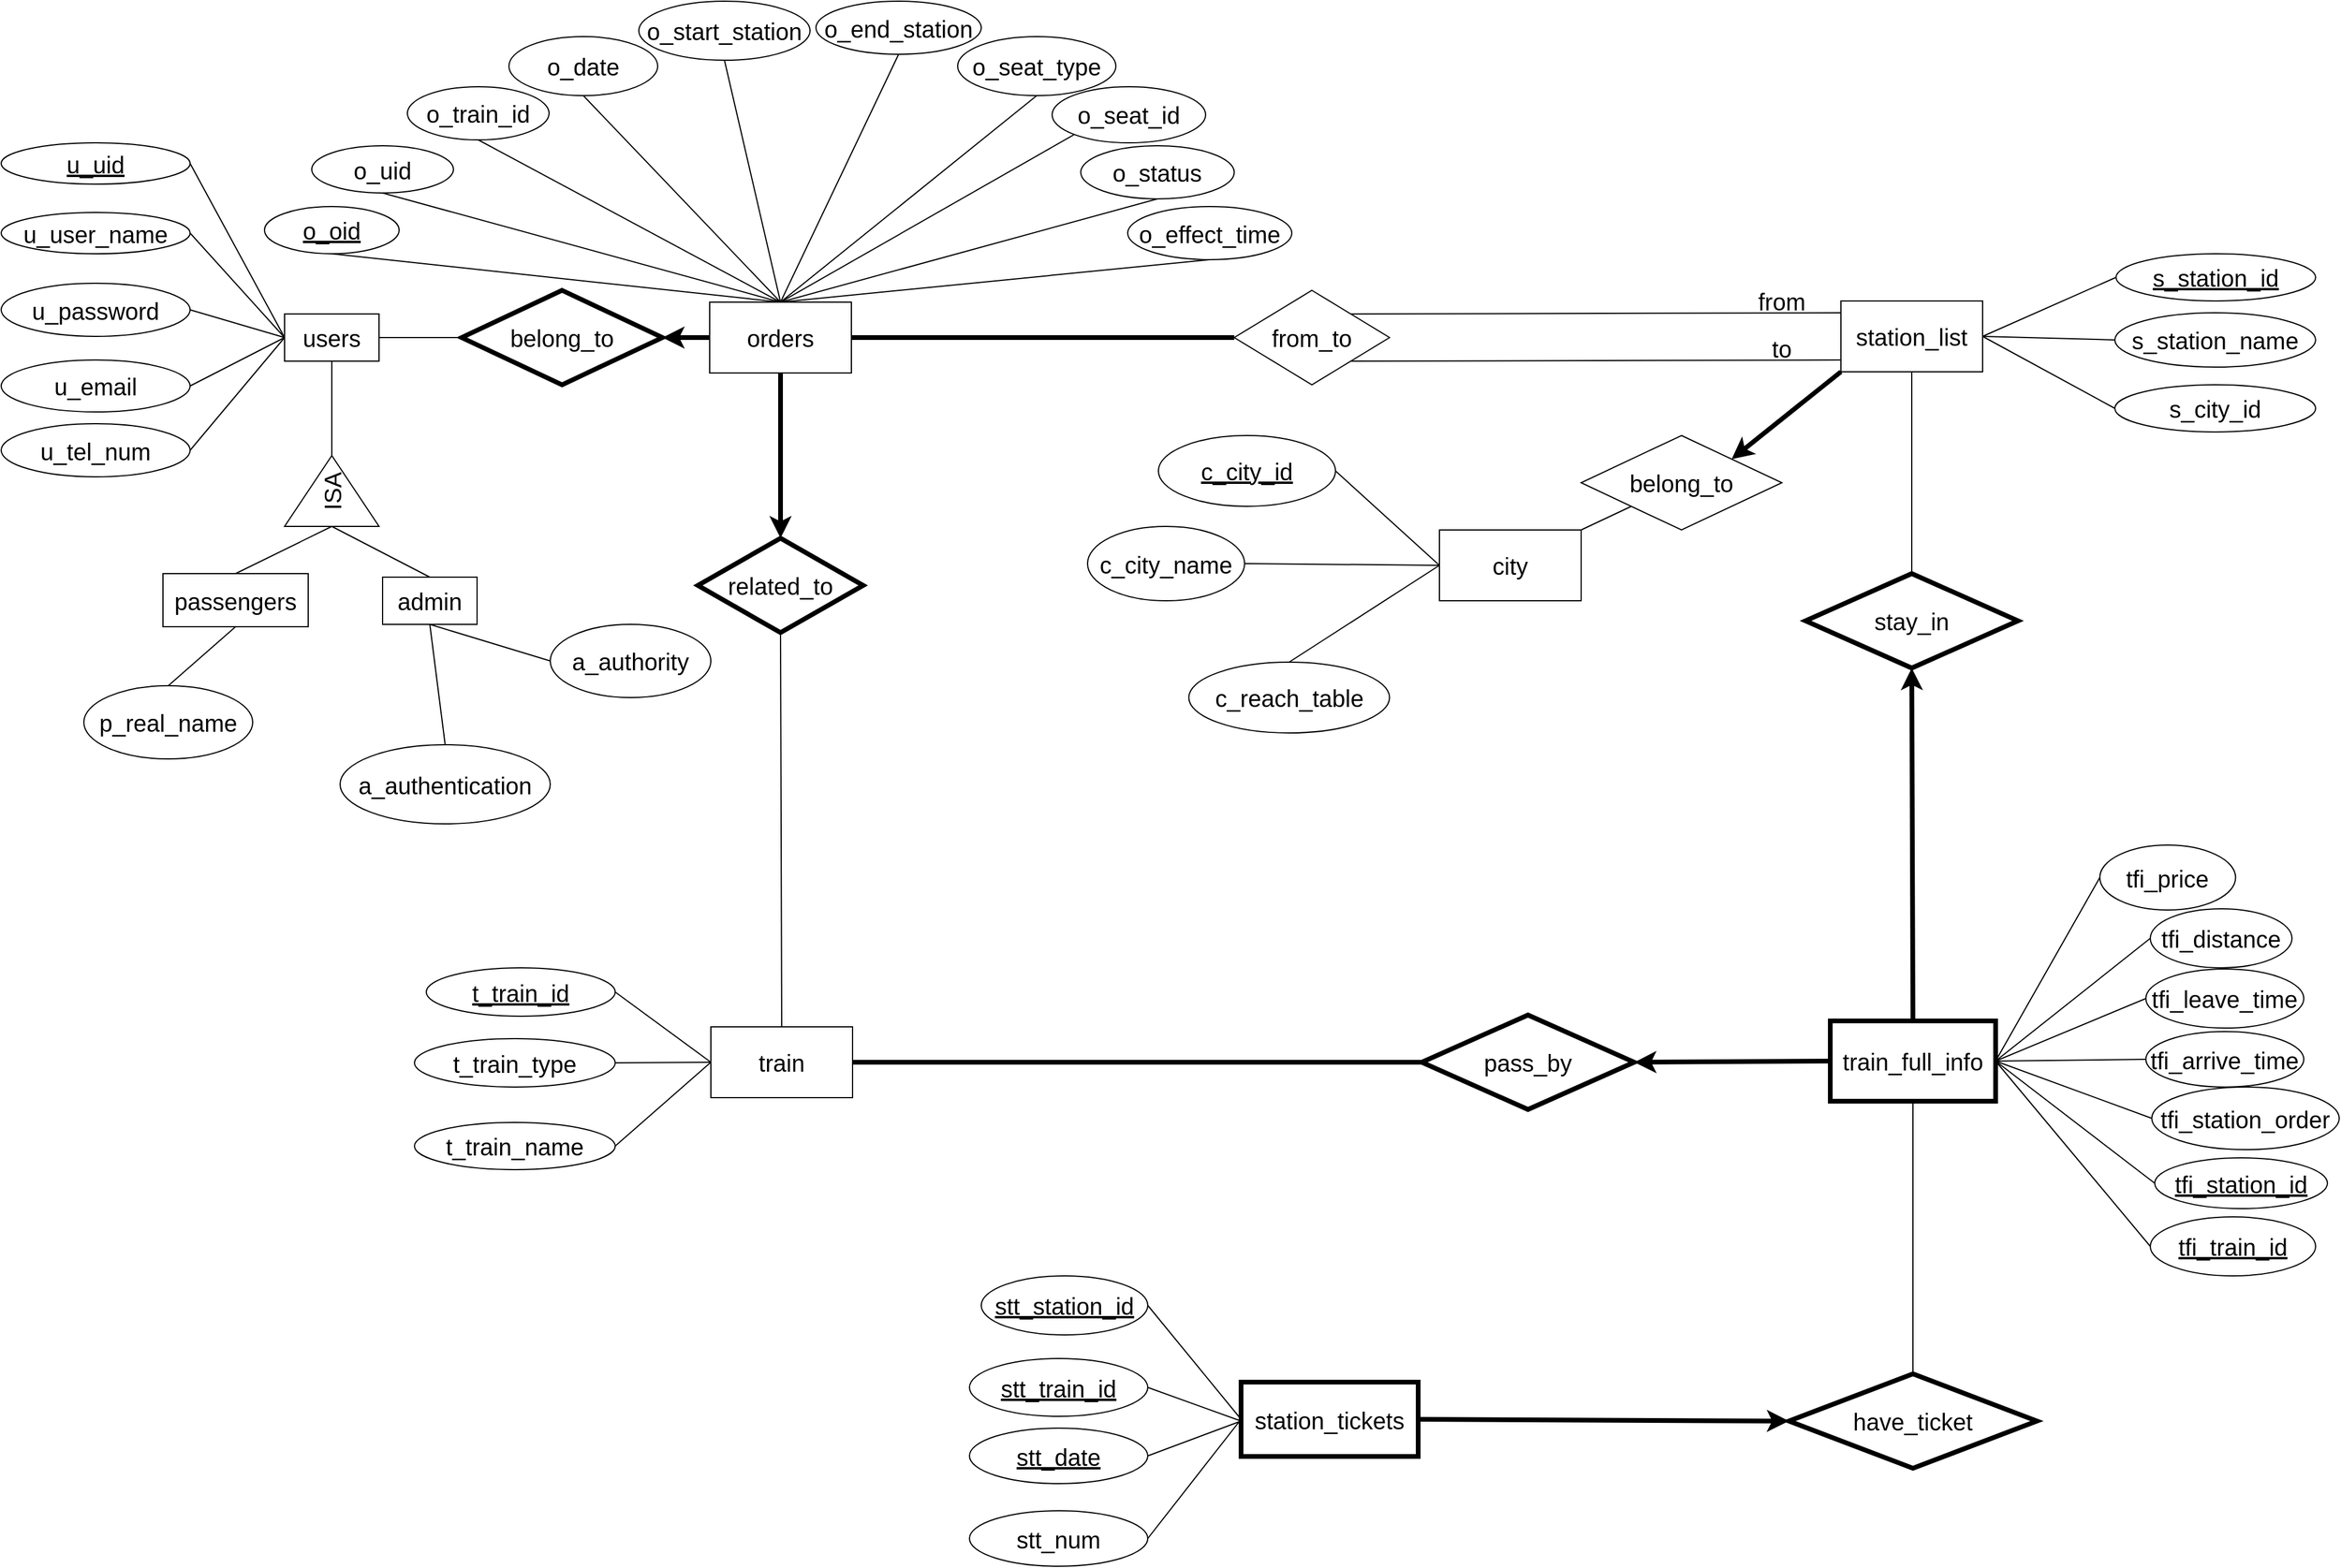 <mxfile version="17.4.6" type="device"><diagram id="3WP9Cz6y5R1xA3ttCT01" name="Page-1"><mxGraphModel dx="2234" dy="2506" grid="1" gridSize="10" guides="1" tooltips="1" connect="1" arrows="1" fold="1" page="1" pageScale="1" pageWidth="827" pageHeight="1169" math="0" shadow="0"><root><mxCell id="0"/><mxCell id="1" parent="0"/><mxCell id="SKUcBl35eQiGUGFRGZjN-1" value="&lt;font style=&quot;font-size: 20px&quot;&gt;users&lt;/font&gt;" style="rounded=0;whiteSpace=wrap;html=1;" parent="1" vertex="1"><mxGeometry x="270" y="-385" width="80" height="40" as="geometry"/></mxCell><mxCell id="SKUcBl35eQiGUGFRGZjN-2" value="&lt;font style=&quot;font-size: 20px&quot;&gt;&lt;u&gt;u_uid&lt;/u&gt;&lt;/font&gt;" style="ellipse;whiteSpace=wrap;html=1;" parent="1" vertex="1"><mxGeometry x="30" y="-530" width="160" height="35" as="geometry"/></mxCell><mxCell id="SKUcBl35eQiGUGFRGZjN-3" value="&lt;font style=&quot;font-size: 20px&quot;&gt;u_user_name&lt;/font&gt;" style="ellipse;whiteSpace=wrap;html=1;" parent="1" vertex="1"><mxGeometry x="30" y="-471" width="160" height="35" as="geometry"/></mxCell><mxCell id="SKUcBl35eQiGUGFRGZjN-4" value="&lt;font style=&quot;font-size: 20px&quot;&gt;u_password&lt;/font&gt;" style="ellipse;whiteSpace=wrap;html=1;" parent="1" vertex="1"><mxGeometry x="30" y="-411" width="160" height="45" as="geometry"/></mxCell><mxCell id="SKUcBl35eQiGUGFRGZjN-6" value="&lt;font style=&quot;font-size: 20px&quot;&gt;u_tel_num&lt;/font&gt;" style="ellipse;whiteSpace=wrap;html=1;" parent="1" vertex="1"><mxGeometry x="30" y="-292" width="160" height="45" as="geometry"/></mxCell><mxCell id="SKUcBl35eQiGUGFRGZjN-8" value="&lt;font style=&quot;font-size: 20px&quot;&gt;u_email&lt;/font&gt;" style="ellipse;whiteSpace=wrap;html=1;" parent="1" vertex="1"><mxGeometry x="30" y="-346" width="160" height="44" as="geometry"/></mxCell><mxCell id="SKUcBl35eQiGUGFRGZjN-10" value="" style="endArrow=none;html=1;rounded=0;entryX=1;entryY=0.5;entryDx=0;entryDy=0;exitX=0;exitY=0.5;exitDx=0;exitDy=0;" parent="1" source="SKUcBl35eQiGUGFRGZjN-1" target="SKUcBl35eQiGUGFRGZjN-8" edge="1"><mxGeometry width="50" height="50" relative="1" as="geometry"><mxPoint x="250" y="-415" as="sourcePoint"/><mxPoint x="300" y="-465" as="targetPoint"/></mxGeometry></mxCell><mxCell id="SKUcBl35eQiGUGFRGZjN-11" value="" style="endArrow=none;html=1;rounded=0;entryX=1;entryY=0.5;entryDx=0;entryDy=0;" parent="1" target="SKUcBl35eQiGUGFRGZjN-2" edge="1"><mxGeometry width="50" height="50" relative="1" as="geometry"><mxPoint x="270" y="-365" as="sourcePoint"/><mxPoint x="460" y="-465" as="targetPoint"/></mxGeometry></mxCell><mxCell id="SKUcBl35eQiGUGFRGZjN-12" value="" style="endArrow=none;html=1;rounded=0;entryX=1;entryY=0.5;entryDx=0;entryDy=0;exitX=0;exitY=0.5;exitDx=0;exitDy=0;" parent="1" source="SKUcBl35eQiGUGFRGZjN-1" target="SKUcBl35eQiGUGFRGZjN-3" edge="1"><mxGeometry width="50" height="50" relative="1" as="geometry"><mxPoint x="410" y="-415" as="sourcePoint"/><mxPoint x="460" y="-465" as="targetPoint"/></mxGeometry></mxCell><mxCell id="SKUcBl35eQiGUGFRGZjN-13" value="" style="endArrow=none;html=1;rounded=0;entryX=1;entryY=0.5;entryDx=0;entryDy=0;exitX=0;exitY=0.5;exitDx=0;exitDy=0;" parent="1" source="SKUcBl35eQiGUGFRGZjN-1" target="SKUcBl35eQiGUGFRGZjN-4" edge="1"><mxGeometry width="50" height="50" relative="1" as="geometry"><mxPoint x="410" y="-415" as="sourcePoint"/><mxPoint x="460" y="-465" as="targetPoint"/></mxGeometry></mxCell><mxCell id="SKUcBl35eQiGUGFRGZjN-15" value="" style="endArrow=none;html=1;rounded=0;entryX=0;entryY=0.5;entryDx=0;entryDy=0;exitX=1;exitY=0.5;exitDx=0;exitDy=0;" parent="1" source="SKUcBl35eQiGUGFRGZjN-6" target="SKUcBl35eQiGUGFRGZjN-1" edge="1"><mxGeometry width="50" height="50" relative="1" as="geometry"><mxPoint x="410" y="-415" as="sourcePoint"/><mxPoint x="460" y="-465" as="targetPoint"/></mxGeometry></mxCell><mxCell id="SKUcBl35eQiGUGFRGZjN-17" value="&lt;font style=&quot;font-size: 20px&quot;&gt;belong_to&lt;/font&gt;" style="rhombus;whiteSpace=wrap;html=1;strokeWidth=4;" parent="1" vertex="1"><mxGeometry x="420" y="-405" width="170" height="80" as="geometry"/></mxCell><mxCell id="SKUcBl35eQiGUGFRGZjN-18" value="" style="endArrow=none;html=1;rounded=0;entryX=0;entryY=0.5;entryDx=0;entryDy=0;exitX=1;exitY=0.5;exitDx=0;exitDy=0;" parent="1" source="SKUcBl35eQiGUGFRGZjN-1" target="SKUcBl35eQiGUGFRGZjN-17" edge="1"><mxGeometry width="50" height="50" relative="1" as="geometry"><mxPoint x="410" y="-285" as="sourcePoint"/><mxPoint x="460" y="-335" as="targetPoint"/></mxGeometry></mxCell><mxCell id="SKUcBl35eQiGUGFRGZjN-19" value="&lt;font style=&quot;font-size: 20px&quot;&gt;orders&lt;/font&gt;" style="rounded=0;whiteSpace=wrap;html=1;" parent="1" vertex="1"><mxGeometry x="630" y="-395" width="120" height="60" as="geometry"/></mxCell><mxCell id="SKUcBl35eQiGUGFRGZjN-21" value="&lt;font style=&quot;font-size: 20px&quot;&gt;&lt;u&gt;o_oid&lt;/u&gt;&lt;/font&gt;" style="ellipse;whiteSpace=wrap;html=1;" parent="1" vertex="1"><mxGeometry x="253" y="-476" width="114" height="40" as="geometry"/></mxCell><mxCell id="SKUcBl35eQiGUGFRGZjN-22" value="&lt;font style=&quot;font-size: 20px&quot;&gt;o_uid&lt;/font&gt;" style="ellipse;whiteSpace=wrap;html=1;" parent="1" vertex="1"><mxGeometry x="293" y="-527.5" width="120" height="40" as="geometry"/></mxCell><mxCell id="SKUcBl35eQiGUGFRGZjN-23" value="&lt;font style=&quot;font-size: 20px&quot;&gt;o_train_id&lt;/font&gt;" style="ellipse;whiteSpace=wrap;html=1;" parent="1" vertex="1"><mxGeometry x="374" y="-577.5" width="120" height="45" as="geometry"/></mxCell><mxCell id="SKUcBl35eQiGUGFRGZjN-24" value="&lt;font style=&quot;font-size: 20px&quot;&gt;o_date&lt;/font&gt;" style="ellipse;whiteSpace=wrap;html=1;" parent="1" vertex="1"><mxGeometry x="460" y="-620" width="126" height="50" as="geometry"/></mxCell><mxCell id="SKUcBl35eQiGUGFRGZjN-25" value="&lt;font style=&quot;font-size: 20px&quot;&gt;o_start_station&lt;/font&gt;" style="ellipse;whiteSpace=wrap;html=1;" parent="1" vertex="1"><mxGeometry x="570" y="-650" width="145" height="50" as="geometry"/></mxCell><mxCell id="SKUcBl35eQiGUGFRGZjN-26" value="&lt;font style=&quot;font-size: 20px&quot;&gt;o_end_station&lt;/font&gt;" style="ellipse;whiteSpace=wrap;html=1;" parent="1" vertex="1"><mxGeometry x="720" y="-650" width="140" height="45" as="geometry"/></mxCell><mxCell id="SKUcBl35eQiGUGFRGZjN-28" value="&lt;font style=&quot;font-size: 20px&quot;&gt;o_status&lt;/font&gt;" style="ellipse;whiteSpace=wrap;html=1;" parent="1" vertex="1"><mxGeometry x="944.25" y="-527.5" width="130" height="45" as="geometry"/></mxCell><mxCell id="SKUcBl35eQiGUGFRGZjN-29" value="&lt;font style=&quot;font-size: 20px&quot;&gt;o_effect_time&lt;/font&gt;" style="ellipse;whiteSpace=wrap;html=1;" parent="1" vertex="1"><mxGeometry x="984" y="-476" width="139" height="45" as="geometry"/></mxCell><mxCell id="SKUcBl35eQiGUGFRGZjN-30" value="" style="endArrow=none;html=1;rounded=0;entryX=0.5;entryY=1;entryDx=0;entryDy=0;exitX=0.5;exitY=0;exitDx=0;exitDy=0;" parent="1" source="SKUcBl35eQiGUGFRGZjN-19" target="SKUcBl35eQiGUGFRGZjN-21" edge="1"><mxGeometry width="50" height="50" relative="1" as="geometry"><mxPoint x="740" y="-455" as="sourcePoint"/><mxPoint x="790" y="-505" as="targetPoint"/></mxGeometry></mxCell><mxCell id="SKUcBl35eQiGUGFRGZjN-31" value="" style="endArrow=none;html=1;rounded=0;entryX=0.5;entryY=1;entryDx=0;entryDy=0;exitX=0.5;exitY=0;exitDx=0;exitDy=0;" parent="1" source="SKUcBl35eQiGUGFRGZjN-19" target="SKUcBl35eQiGUGFRGZjN-22" edge="1"><mxGeometry width="50" height="50" relative="1" as="geometry"><mxPoint x="740" y="-455" as="sourcePoint"/><mxPoint x="790" y="-505" as="targetPoint"/></mxGeometry></mxCell><mxCell id="SKUcBl35eQiGUGFRGZjN-32" value="" style="endArrow=none;html=1;rounded=0;entryX=0.5;entryY=1;entryDx=0;entryDy=0;" parent="1" target="SKUcBl35eQiGUGFRGZjN-23" edge="1"><mxGeometry width="50" height="50" relative="1" as="geometry"><mxPoint x="690" y="-395" as="sourcePoint"/><mxPoint x="790" y="-505" as="targetPoint"/></mxGeometry></mxCell><mxCell id="SKUcBl35eQiGUGFRGZjN-33" value="" style="endArrow=none;html=1;rounded=0;entryX=0.5;entryY=1;entryDx=0;entryDy=0;exitX=0.5;exitY=0;exitDx=0;exitDy=0;" parent="1" source="SKUcBl35eQiGUGFRGZjN-19" target="SKUcBl35eQiGUGFRGZjN-24" edge="1"><mxGeometry width="50" height="50" relative="1" as="geometry"><mxPoint x="740" y="-455" as="sourcePoint"/><mxPoint x="790" y="-505" as="targetPoint"/></mxGeometry></mxCell><mxCell id="SKUcBl35eQiGUGFRGZjN-34" value="" style="endArrow=none;html=1;rounded=0;entryX=0.5;entryY=1;entryDx=0;entryDy=0;exitX=0.5;exitY=0;exitDx=0;exitDy=0;" parent="1" source="SKUcBl35eQiGUGFRGZjN-19" target="SKUcBl35eQiGUGFRGZjN-25" edge="1"><mxGeometry width="50" height="50" relative="1" as="geometry"><mxPoint x="740" y="-455" as="sourcePoint"/><mxPoint x="790" y="-505" as="targetPoint"/></mxGeometry></mxCell><mxCell id="SKUcBl35eQiGUGFRGZjN-35" value="" style="endArrow=none;html=1;rounded=0;entryX=0.5;entryY=1;entryDx=0;entryDy=0;" parent="1" target="SKUcBl35eQiGUGFRGZjN-26" edge="1"><mxGeometry width="50" height="50" relative="1" as="geometry"><mxPoint x="690" y="-395" as="sourcePoint"/><mxPoint x="790" y="-505" as="targetPoint"/></mxGeometry></mxCell><mxCell id="SKUcBl35eQiGUGFRGZjN-37" value="" style="endArrow=none;html=1;rounded=0;entryX=0.5;entryY=1;entryDx=0;entryDy=0;exitX=0.5;exitY=0;exitDx=0;exitDy=0;" parent="1" source="SKUcBl35eQiGUGFRGZjN-19" target="SKUcBl35eQiGUGFRGZjN-28" edge="1"><mxGeometry width="50" height="50" relative="1" as="geometry"><mxPoint x="740" y="-455" as="sourcePoint"/><mxPoint x="790" y="-505" as="targetPoint"/></mxGeometry></mxCell><mxCell id="SKUcBl35eQiGUGFRGZjN-38" value="" style="endArrow=none;html=1;rounded=0;entryX=0.5;entryY=1;entryDx=0;entryDy=0;exitX=0.5;exitY=0;exitDx=0;exitDy=0;" parent="1" source="SKUcBl35eQiGUGFRGZjN-19" target="SKUcBl35eQiGUGFRGZjN-29" edge="1"><mxGeometry width="50" height="50" relative="1" as="geometry"><mxPoint x="740" y="-455" as="sourcePoint"/><mxPoint x="790" y="-505" as="targetPoint"/></mxGeometry></mxCell><mxCell id="SKUcBl35eQiGUGFRGZjN-39" value="&lt;font style=&quot;font-size: 20px&quot;&gt;related_to&lt;/font&gt;" style="rhombus;whiteSpace=wrap;html=1;strokeWidth=4;" parent="1" vertex="1"><mxGeometry x="620" y="-195" width="140" height="80" as="geometry"/></mxCell><mxCell id="SKUcBl35eQiGUGFRGZjN-41" value="&lt;font style=&quot;font-size: 20px&quot;&gt;train&lt;/font&gt;" style="rounded=0;whiteSpace=wrap;html=1;" parent="1" vertex="1"><mxGeometry x="631" y="219" width="120" height="60" as="geometry"/></mxCell><mxCell id="SKUcBl35eQiGUGFRGZjN-42" value="&lt;font style=&quot;font-size: 20px&quot;&gt;&lt;u&gt;t_train_id&lt;/u&gt;&lt;/font&gt;" style="ellipse;whiteSpace=wrap;html=1;" parent="1" vertex="1"><mxGeometry x="390" y="169" width="160" height="41" as="geometry"/></mxCell><mxCell id="SKUcBl35eQiGUGFRGZjN-43" value="&lt;font style=&quot;font-size: 20px&quot;&gt;t_train_type&lt;/font&gt;" style="ellipse;whiteSpace=wrap;html=1;" parent="1" vertex="1"><mxGeometry x="380" y="229" width="170" height="41" as="geometry"/></mxCell><mxCell id="SKUcBl35eQiGUGFRGZjN-45" value="" style="endArrow=none;html=1;rounded=0;exitX=0;exitY=0.5;exitDx=0;exitDy=0;entryX=1;entryY=0.5;entryDx=0;entryDy=0;" parent="1" source="SKUcBl35eQiGUGFRGZjN-41" target="SKUcBl35eQiGUGFRGZjN-42" edge="1"><mxGeometry width="50" height="50" relative="1" as="geometry"><mxPoint x="741" y="239" as="sourcePoint"/><mxPoint x="551" y="217" as="targetPoint"/></mxGeometry></mxCell><mxCell id="SKUcBl35eQiGUGFRGZjN-46" value="" style="endArrow=none;html=1;rounded=0;entryX=1;entryY=0.5;entryDx=0;entryDy=0;exitX=0;exitY=0.5;exitDx=0;exitDy=0;" parent="1" source="SKUcBl35eQiGUGFRGZjN-41" target="SKUcBl35eQiGUGFRGZjN-43" edge="1"><mxGeometry width="50" height="50" relative="1" as="geometry"><mxPoint x="741" y="239" as="sourcePoint"/><mxPoint x="791" y="189" as="targetPoint"/></mxGeometry></mxCell><mxCell id="SKUcBl35eQiGUGFRGZjN-47" value="" style="endArrow=none;html=1;rounded=0;entryX=0.5;entryY=1;entryDx=0;entryDy=0;exitX=0.5;exitY=0;exitDx=0;exitDy=0;" parent="1" source="SKUcBl35eQiGUGFRGZjN-41" target="SKUcBl35eQiGUGFRGZjN-39" edge="1"><mxGeometry width="50" height="50" relative="1" as="geometry"><mxPoint x="740" y="-125" as="sourcePoint"/><mxPoint x="790" y="-175" as="targetPoint"/></mxGeometry></mxCell><mxCell id="SKUcBl35eQiGUGFRGZjN-48" value="&lt;font style=&quot;font-size: 20px&quot;&gt;pass_by&lt;/font&gt;" style="rhombus;whiteSpace=wrap;html=1;strokeWidth=4;" parent="1" vertex="1"><mxGeometry x="1233" y="209" width="180" height="80" as="geometry"/></mxCell><mxCell id="SKUcBl35eQiGUGFRGZjN-50" value="&lt;font style=&quot;font-size: 20px&quot;&gt;station_list&lt;/font&gt;" style="rounded=0;whiteSpace=wrap;html=1;" parent="1" vertex="1"><mxGeometry x="1588" y="-396" width="120" height="60" as="geometry"/></mxCell><mxCell id="SKUcBl35eQiGUGFRGZjN-51" value="&lt;font style=&quot;font-size: 20px&quot;&gt;&lt;u&gt;s_station_id&lt;/u&gt;&lt;/font&gt;" style="ellipse;whiteSpace=wrap;html=1;" parent="1" vertex="1"><mxGeometry x="1821" y="-436" width="169" height="40" as="geometry"/></mxCell><mxCell id="SKUcBl35eQiGUGFRGZjN-52" value="&lt;font style=&quot;font-size: 20px&quot;&gt;s_station_name&lt;/font&gt;" style="ellipse;whiteSpace=wrap;html=1;" parent="1" vertex="1"><mxGeometry x="1820" y="-386" width="170" height="46" as="geometry"/></mxCell><mxCell id="SKUcBl35eQiGUGFRGZjN-53" value="&lt;font style=&quot;font-size: 20px&quot;&gt;s_city_id&lt;/font&gt;" style="ellipse;whiteSpace=wrap;html=1;" parent="1" vertex="1"><mxGeometry x="1820" y="-325" width="170" height="40" as="geometry"/></mxCell><mxCell id="SKUcBl35eQiGUGFRGZjN-54" value="" style="endArrow=none;html=1;rounded=0;entryX=0;entryY=0.5;entryDx=0;entryDy=0;exitX=1;exitY=0.5;exitDx=0;exitDy=0;" parent="1" source="SKUcBl35eQiGUGFRGZjN-50" target="SKUcBl35eQiGUGFRGZjN-51" edge="1"><mxGeometry width="50" height="50" relative="1" as="geometry"><mxPoint x="2327" y="-116" as="sourcePoint"/><mxPoint x="2377" y="-166" as="targetPoint"/></mxGeometry></mxCell><mxCell id="SKUcBl35eQiGUGFRGZjN-55" value="" style="endArrow=none;html=1;rounded=0;entryX=0;entryY=0.5;entryDx=0;entryDy=0;exitX=1;exitY=0.5;exitDx=0;exitDy=0;" parent="1" source="SKUcBl35eQiGUGFRGZjN-50" target="SKUcBl35eQiGUGFRGZjN-52" edge="1"><mxGeometry width="50" height="50" relative="1" as="geometry"><mxPoint x="2327" y="-116" as="sourcePoint"/><mxPoint x="2377" y="-166" as="targetPoint"/></mxGeometry></mxCell><mxCell id="SKUcBl35eQiGUGFRGZjN-56" value="" style="endArrow=none;html=1;rounded=0;entryX=0;entryY=0.5;entryDx=0;entryDy=0;exitX=1;exitY=0.5;exitDx=0;exitDy=0;" parent="1" source="SKUcBl35eQiGUGFRGZjN-50" target="SKUcBl35eQiGUGFRGZjN-53" edge="1"><mxGeometry width="50" height="50" relative="1" as="geometry"><mxPoint x="2137" y="-76" as="sourcePoint"/><mxPoint x="2377" y="-166" as="targetPoint"/></mxGeometry></mxCell><mxCell id="SKUcBl35eQiGUGFRGZjN-57" value="" style="endArrow=none;html=1;rounded=0;entryX=1;entryY=0.5;entryDx=0;entryDy=0;exitX=0;exitY=0.5;exitDx=0;exitDy=0;strokeWidth=4;" parent="1" source="SKUcBl35eQiGUGFRGZjN-48" target="SKUcBl35eQiGUGFRGZjN-41" edge="1"><mxGeometry width="50" height="50" relative="1" as="geometry"><mxPoint x="919" y="249" as="sourcePoint"/><mxPoint x="1051" y="159" as="targetPoint"/></mxGeometry></mxCell><mxCell id="SKUcBl35eQiGUGFRGZjN-60" value="" style="endArrow=none;html=1;rounded=0;exitX=0.5;exitY=0;exitDx=0;exitDy=0;entryX=0.5;entryY=1;entryDx=0;entryDy=0;" parent="1" source="SKUcBl35eQiGUGFRGZjN-61" target="SKUcBl35eQiGUGFRGZjN-50" edge="1"><mxGeometry width="50" height="50" relative="1" as="geometry"><mxPoint x="1947" y="-116" as="sourcePoint"/><mxPoint x="1997" y="-206" as="targetPoint"/></mxGeometry></mxCell><mxCell id="SKUcBl35eQiGUGFRGZjN-61" value="&lt;font style=&quot;font-size: 20px&quot;&gt;stay_in&lt;/font&gt;" style="rhombus;whiteSpace=wrap;html=1;strokeWidth=4;" parent="1" vertex="1"><mxGeometry x="1558" y="-165" width="180" height="80" as="geometry"/></mxCell><mxCell id="SKUcBl35eQiGUGFRGZjN-62" value="&lt;font style=&quot;font-size: 20px&quot;&gt;train_full_info&lt;/font&gt;" style="rounded=0;whiteSpace=wrap;html=1;strokeWidth=4;" parent="1" vertex="1"><mxGeometry x="1579" y="214" width="140" height="68" as="geometry"/></mxCell><mxCell id="SKUcBl35eQiGUGFRGZjN-65" value="&lt;font style=&quot;font-size: 20px&quot;&gt;&lt;u&gt;tfi_train_id&lt;/u&gt;&lt;/font&gt;" style="ellipse;whiteSpace=wrap;html=1;" parent="1" vertex="1"><mxGeometry x="1850" y="380" width="140" height="50" as="geometry"/></mxCell><mxCell id="SKUcBl35eQiGUGFRGZjN-66" value="&lt;font style=&quot;font-size: 20px&quot;&gt;&lt;u&gt;tfi_station_id&lt;/u&gt;&lt;/font&gt;" style="ellipse;whiteSpace=wrap;html=1;" parent="1" vertex="1"><mxGeometry x="1853.75" y="330" width="146.25" height="43" as="geometry"/></mxCell><mxCell id="SKUcBl35eQiGUGFRGZjN-67" value="&lt;font style=&quot;font-size: 20px&quot;&gt;tfi_station_order&lt;/font&gt;" style="ellipse;whiteSpace=wrap;html=1;" parent="1" vertex="1"><mxGeometry x="1851.25" y="270" width="158.75" height="53" as="geometry"/></mxCell><mxCell id="SKUcBl35eQiGUGFRGZjN-68" value="&lt;font style=&quot;font-size: 20px&quot;&gt;tfi_arrive_time&lt;/font&gt;" style="ellipse;whiteSpace=wrap;html=1;" parent="1" vertex="1"><mxGeometry x="1846.25" y="223" width="133.75" height="47" as="geometry"/></mxCell><mxCell id="SKUcBl35eQiGUGFRGZjN-69" value="&lt;font style=&quot;font-size: 20px&quot;&gt;tfi_leave_time&lt;/font&gt;" style="ellipse;whiteSpace=wrap;html=1;" parent="1" vertex="1"><mxGeometry x="1846.25" y="170" width="133.75" height="50" as="geometry"/></mxCell><mxCell id="SKUcBl35eQiGUGFRGZjN-72" value="&lt;font style=&quot;font-size: 20px&quot;&gt;tfi_price&lt;/font&gt;" style="ellipse;whiteSpace=wrap;html=1;" parent="1" vertex="1"><mxGeometry x="1807.25" y="65" width="115" height="55" as="geometry"/></mxCell><mxCell id="SKUcBl35eQiGUGFRGZjN-77" value="" style="endArrow=none;html=1;rounded=0;entryX=1;entryY=0.5;entryDx=0;entryDy=0;exitX=0;exitY=0.5;exitDx=0;exitDy=0;" parent="1" source="SKUcBl35eQiGUGFRGZjN-66" target="SKUcBl35eQiGUGFRGZjN-62" edge="1"><mxGeometry width="50" height="50" relative="1" as="geometry"><mxPoint x="1959" y="350" as="sourcePoint"/><mxPoint x="1758" y="248" as="targetPoint"/></mxGeometry></mxCell><mxCell id="SKUcBl35eQiGUGFRGZjN-78" value="" style="endArrow=none;html=1;rounded=0;exitX=0;exitY=0.5;exitDx=0;exitDy=0;entryX=1;entryY=0.5;entryDx=0;entryDy=0;" parent="1" source="SKUcBl35eQiGUGFRGZjN-67" edge="1" target="SKUcBl35eQiGUGFRGZjN-62"><mxGeometry width="50" height="50" relative="1" as="geometry"><mxPoint x="1344" y="319" as="sourcePoint"/><mxPoint x="1749" y="248" as="targetPoint"/></mxGeometry></mxCell><mxCell id="SKUcBl35eQiGUGFRGZjN-79" value="" style="endArrow=none;html=1;rounded=0;exitX=0;exitY=0.5;exitDx=0;exitDy=0;entryX=1;entryY=0.5;entryDx=0;entryDy=0;" parent="1" source="SKUcBl35eQiGUGFRGZjN-68" edge="1" target="SKUcBl35eQiGUGFRGZjN-62"><mxGeometry width="50" height="50" relative="1" as="geometry"><mxPoint x="1568" y="318" as="sourcePoint"/><mxPoint x="1749" y="248" as="targetPoint"/></mxGeometry></mxCell><mxCell id="SKUcBl35eQiGUGFRGZjN-80" value="" style="endArrow=none;html=1;rounded=0;exitX=0;exitY=0.5;exitDx=0;exitDy=0;entryX=1;entryY=0.5;entryDx=0;entryDy=0;" parent="1" source="SKUcBl35eQiGUGFRGZjN-69" edge="1" target="SKUcBl35eQiGUGFRGZjN-62"><mxGeometry width="50" height="50" relative="1" as="geometry"><mxPoint x="1708" y="318" as="sourcePoint"/><mxPoint x="1749" y="248" as="targetPoint"/></mxGeometry></mxCell><mxCell id="SKUcBl35eQiGUGFRGZjN-81" value="" style="endArrow=none;html=1;rounded=0;exitX=0;exitY=0.5;exitDx=0;exitDy=0;entryX=1;entryY=0.5;entryDx=0;entryDy=0;" parent="1" source="3-4z5lfq1xao1zdxRYfD-5" edge="1" target="SKUcBl35eQiGUGFRGZjN-62"><mxGeometry width="50" height="50" relative="1" as="geometry"><mxPoint x="1708" y="318" as="sourcePoint"/><mxPoint x="1749" y="248" as="targetPoint"/></mxGeometry></mxCell><mxCell id="SKUcBl35eQiGUGFRGZjN-84" value="" style="endArrow=none;html=1;rounded=0;exitX=0;exitY=0.5;exitDx=0;exitDy=0;entryX=1;entryY=0.5;entryDx=0;entryDy=0;" parent="1" source="SKUcBl35eQiGUGFRGZjN-72" target="SKUcBl35eQiGUGFRGZjN-62" edge="1"><mxGeometry width="50" height="50" relative="1" as="geometry"><mxPoint x="1445" y="319" as="sourcePoint"/><mxPoint x="1720" y="248" as="targetPoint"/></mxGeometry></mxCell><mxCell id="SKUcBl35eQiGUGFRGZjN-90" value="&lt;font style=&quot;font-size: 20px&quot;&gt;from_to&lt;/font&gt;" style="rhombus;whiteSpace=wrap;html=1;" parent="1" vertex="1"><mxGeometry x="1074.25" y="-405" width="131.5" height="80" as="geometry"/></mxCell><mxCell id="SKUcBl35eQiGUGFRGZjN-91" value="" style="endArrow=none;html=1;rounded=0;entryX=1;entryY=0;entryDx=0;entryDy=0;" parent="1" target="SKUcBl35eQiGUGFRGZjN-90" edge="1"><mxGeometry width="50" height="50" relative="1" as="geometry"><mxPoint x="1588" y="-386" as="sourcePoint"/><mxPoint x="1485.125" y="-386" as="targetPoint"/></mxGeometry></mxCell><mxCell id="SKUcBl35eQiGUGFRGZjN-93" value="" style="endArrow=none;html=1;rounded=0;entryX=1;entryY=1;entryDx=0;entryDy=0;" parent="1" edge="1" target="SKUcBl35eQiGUGFRGZjN-90"><mxGeometry width="50" height="50" relative="1" as="geometry"><mxPoint x="1588" y="-346" as="sourcePoint"/><mxPoint x="1475.125" y="-346" as="targetPoint"/></mxGeometry></mxCell><mxCell id="SKUcBl35eQiGUGFRGZjN-96" value="&lt;font style=&quot;font-size: 20px&quot;&gt;from&lt;/font&gt;" style="text;html=1;strokeColor=none;fillColor=none;align=center;verticalAlign=middle;whiteSpace=wrap;rounded=0;" parent="1" vertex="1"><mxGeometry x="1508" y="-406" width="60" height="20" as="geometry"/></mxCell><mxCell id="SKUcBl35eQiGUGFRGZjN-97" value="&lt;font style=&quot;font-size: 20px&quot;&gt;to&lt;/font&gt;" style="text;html=1;strokeColor=none;fillColor=none;align=center;verticalAlign=middle;whiteSpace=wrap;rounded=0;" parent="1" vertex="1"><mxGeometry x="1508" y="-366" width="60" height="20" as="geometry"/></mxCell><mxCell id="SKUcBl35eQiGUGFRGZjN-98" value="&lt;font style=&quot;font-size: 20px&quot;&gt;have_ticket&lt;/font&gt;" style="rhombus;whiteSpace=wrap;html=1;strokeWidth=4;" parent="1" vertex="1"><mxGeometry x="1544" y="513" width="210" height="80" as="geometry"/></mxCell><mxCell id="SKUcBl35eQiGUGFRGZjN-99" value="" style="endArrow=none;html=1;rounded=0;entryX=0.5;entryY=1;entryDx=0;entryDy=0;" parent="1" source="SKUcBl35eQiGUGFRGZjN-98" target="SKUcBl35eQiGUGFRGZjN-62" edge="1"><mxGeometry width="50" height="50" relative="1" as="geometry"><mxPoint x="1920" y="710" as="sourcePoint"/><mxPoint x="1660" y="280" as="targetPoint"/></mxGeometry></mxCell><mxCell id="SKUcBl35eQiGUGFRGZjN-100" value="&lt;font style=&quot;font-size: 20px&quot;&gt;station_tickets&lt;/font&gt;" style="rounded=0;whiteSpace=wrap;html=1;strokeWidth=4;" parent="1" vertex="1"><mxGeometry x="1080" y="520" width="150" height="63" as="geometry"/></mxCell><mxCell id="SKUcBl35eQiGUGFRGZjN-102" value="&lt;font style=&quot;font-size: 20px&quot;&gt;&lt;u&gt;stt_station_id&lt;/u&gt;&lt;/font&gt;" style="ellipse;whiteSpace=wrap;html=1;" parent="1" vertex="1"><mxGeometry x="860" y="430" width="141" height="50" as="geometry"/></mxCell><mxCell id="SKUcBl35eQiGUGFRGZjN-103" value="&lt;font style=&quot;font-size: 20px&quot;&gt;&lt;u&gt;stt_train_id&lt;/u&gt;&lt;/font&gt;" style="ellipse;whiteSpace=wrap;html=1;" parent="1" vertex="1"><mxGeometry x="850" y="500" width="151" height="49" as="geometry"/></mxCell><mxCell id="SKUcBl35eQiGUGFRGZjN-104" value="&lt;font style=&quot;font-size: 20px&quot;&gt;&lt;u&gt;stt_date&lt;/u&gt;&lt;/font&gt;" style="ellipse;whiteSpace=wrap;html=1;" parent="1" vertex="1"><mxGeometry x="850" y="559" width="151" height="47" as="geometry"/></mxCell><mxCell id="SKUcBl35eQiGUGFRGZjN-105" value="&lt;font style=&quot;font-size: 20px&quot;&gt;stt_num&lt;/font&gt;" style="ellipse;whiteSpace=wrap;html=1;" parent="1" vertex="1"><mxGeometry x="850" y="629" width="151" height="47" as="geometry"/></mxCell><mxCell id="SKUcBl35eQiGUGFRGZjN-115" value="" style="endArrow=none;html=1;rounded=0;exitX=0;exitY=0.5;exitDx=0;exitDy=0;entryX=1;entryY=0.5;entryDx=0;entryDy=0;" parent="1" source="SKUcBl35eQiGUGFRGZjN-100" target="SKUcBl35eQiGUGFRGZjN-102" edge="1"><mxGeometry width="50" height="50" relative="1" as="geometry"><mxPoint x="1400" y="408" as="sourcePoint"/><mxPoint x="1354" y="54" as="targetPoint"/></mxGeometry></mxCell><mxCell id="SKUcBl35eQiGUGFRGZjN-116" value="" style="endArrow=none;html=1;rounded=0;entryX=1;entryY=0.5;entryDx=0;entryDy=0;" parent="1" target="SKUcBl35eQiGUGFRGZjN-103" edge="1"><mxGeometry width="50" height="50" relative="1" as="geometry"><mxPoint x="1080" y="553" as="sourcePoint"/><mxPoint x="1450" y="358" as="targetPoint"/></mxGeometry></mxCell><mxCell id="SKUcBl35eQiGUGFRGZjN-117" value="" style="endArrow=none;html=1;rounded=0;entryX=1;entryY=0.5;entryDx=0;entryDy=0;" parent="1" target="SKUcBl35eQiGUGFRGZjN-104" edge="1"><mxGeometry width="50" height="50" relative="1" as="geometry"><mxPoint x="1080" y="553" as="sourcePoint"/><mxPoint x="1450" y="358" as="targetPoint"/></mxGeometry></mxCell><mxCell id="SKUcBl35eQiGUGFRGZjN-118" value="" style="endArrow=none;html=1;rounded=0;exitX=0;exitY=0.5;exitDx=0;exitDy=0;entryX=1;entryY=0.5;entryDx=0;entryDy=0;" parent="1" source="SKUcBl35eQiGUGFRGZjN-100" target="SKUcBl35eQiGUGFRGZjN-105" edge="1"><mxGeometry width="50" height="50" relative="1" as="geometry"><mxPoint x="1400" y="408" as="sourcePoint"/><mxPoint x="1450" y="358" as="targetPoint"/></mxGeometry></mxCell><mxCell id="SKUcBl35eQiGUGFRGZjN-125" value="&lt;font style=&quot;font-size: 20px&quot;&gt;belong_to&lt;/font&gt;" style="rhombus;whiteSpace=wrap;html=1;" parent="1" vertex="1"><mxGeometry x="1368" y="-282" width="170" height="80" as="geometry"/></mxCell><mxCell id="SKUcBl35eQiGUGFRGZjN-127" value="&lt;font style=&quot;font-size: 20px&quot;&gt;city&lt;/font&gt;" style="rounded=0;whiteSpace=wrap;html=1;" parent="1" vertex="1"><mxGeometry x="1248" y="-202" width="120" height="60" as="geometry"/></mxCell><mxCell id="SKUcBl35eQiGUGFRGZjN-128" value="" style="endArrow=none;html=1;rounded=0;entryX=0;entryY=1;entryDx=0;entryDy=0;exitX=1;exitY=0;exitDx=0;exitDy=0;strokeWidth=1;" parent="1" source="SKUcBl35eQiGUGFRGZjN-127" target="SKUcBl35eQiGUGFRGZjN-125" edge="1"><mxGeometry width="50" height="50" relative="1" as="geometry"><mxPoint x="1154" y="-315" as="sourcePoint"/><mxPoint x="1204" y="-365" as="targetPoint"/></mxGeometry></mxCell><mxCell id="SKUcBl35eQiGUGFRGZjN-129" value="&lt;font style=&quot;font-size: 20px&quot;&gt;&lt;u&gt;c_city_id&lt;/u&gt;&lt;/font&gt;" style="ellipse;whiteSpace=wrap;html=1;" parent="1" vertex="1"><mxGeometry x="1010" y="-282" width="150" height="60" as="geometry"/></mxCell><mxCell id="SKUcBl35eQiGUGFRGZjN-133" value="" style="endArrow=none;html=1;rounded=0;entryX=0;entryY=0.5;entryDx=0;entryDy=0;exitX=1;exitY=0.5;exitDx=0;exitDy=0;" parent="1" source="SKUcBl35eQiGUGFRGZjN-129" target="SKUcBl35eQiGUGFRGZjN-127" edge="1"><mxGeometry width="50" height="50" relative="1" as="geometry"><mxPoint x="980" y="-160" as="sourcePoint"/><mxPoint x="1643" y="-625" as="targetPoint"/></mxGeometry></mxCell><mxCell id="SKUcBl35eQiGUGFRGZjN-135" value="&lt;font style=&quot;font-size: 20px&quot;&gt;c_city_name&lt;/font&gt;" style="ellipse;whiteSpace=wrap;html=1;" parent="1" vertex="1"><mxGeometry x="950" y="-205" width="133" height="63" as="geometry"/></mxCell><mxCell id="SKUcBl35eQiGUGFRGZjN-136" value="" style="endArrow=none;html=1;rounded=0;entryX=1;entryY=0.5;entryDx=0;entryDy=0;exitX=0;exitY=0.5;exitDx=0;exitDy=0;" parent="1" source="SKUcBl35eQiGUGFRGZjN-127" target="SKUcBl35eQiGUGFRGZjN-135" edge="1"><mxGeometry width="50" height="50" relative="1" as="geometry"><mxPoint x="1533" y="-535" as="sourcePoint"/><mxPoint x="1583" y="-585" as="targetPoint"/></mxGeometry></mxCell><mxCell id="e4u-AcJ_8M2AJXt49gEP-1" value="&lt;font style=&quot;font-size: 20px&quot;&gt;o_seat_type&lt;/font&gt;" style="ellipse;whiteSpace=wrap;html=1;" parent="1" vertex="1"><mxGeometry x="840" y="-620" width="134" height="50" as="geometry"/></mxCell><mxCell id="e4u-AcJ_8M2AJXt49gEP-2" value="" style="endArrow=none;html=1;rounded=0;entryX=0.5;entryY=1;entryDx=0;entryDy=0;exitX=0.5;exitY=0;exitDx=0;exitDy=0;" parent="1" source="SKUcBl35eQiGUGFRGZjN-19" target="e4u-AcJ_8M2AJXt49gEP-1" edge="1"><mxGeometry width="50" height="50" relative="1" as="geometry"><mxPoint x="760" y="-335" as="sourcePoint"/><mxPoint x="810" y="-385" as="targetPoint"/></mxGeometry></mxCell><mxCell id="3-4z5lfq1xao1zdxRYfD-2" value="&lt;font style=&quot;font-size: 20px&quot;&gt;t_train_name&lt;/font&gt;" style="ellipse;whiteSpace=wrap;html=1;" parent="1" vertex="1"><mxGeometry x="380" y="300" width="170" height="40" as="geometry"/></mxCell><mxCell id="3-4z5lfq1xao1zdxRYfD-3" style="edgeStyle=orthogonalEdgeStyle;rounded=0;orthogonalLoop=1;jettySize=auto;html=1;exitX=0.5;exitY=1;exitDx=0;exitDy=0;" parent="1" source="3-4z5lfq1xao1zdxRYfD-2" target="3-4z5lfq1xao1zdxRYfD-2" edge="1"><mxGeometry relative="1" as="geometry"/></mxCell><mxCell id="3-4z5lfq1xao1zdxRYfD-4" value="" style="endArrow=none;html=1;rounded=0;entryX=0;entryY=0.5;entryDx=0;entryDy=0;exitX=1;exitY=0.5;exitDx=0;exitDy=0;" parent="1" source="3-4z5lfq1xao1zdxRYfD-2" target="SKUcBl35eQiGUGFRGZjN-41" edge="1"><mxGeometry width="50" height="50" relative="1" as="geometry"><mxPoint x="550" y="328" as="sourcePoint"/><mxPoint x="631" y="254" as="targetPoint"/></mxGeometry></mxCell><mxCell id="3-4z5lfq1xao1zdxRYfD-5" value="&lt;font style=&quot;font-size: 20px&quot;&gt;tfi_distance&lt;/font&gt;" style="ellipse;whiteSpace=wrap;html=1;" parent="1" vertex="1"><mxGeometry x="1850" y="119" width="120" height="50" as="geometry"/></mxCell><mxCell id="3-4z5lfq1xao1zdxRYfD-8" value="&lt;font style=&quot;font-size: 20px&quot;&gt;o_seat_id&lt;/font&gt;" style="ellipse;whiteSpace=wrap;html=1;" parent="1" vertex="1"><mxGeometry x="920" y="-577.5" width="130" height="47.5" as="geometry"/></mxCell><mxCell id="ioxnMcoSu5cME3pQov7x-1" value="&lt;font style=&quot;font-size: 20px&quot;&gt;c_reach_table&lt;/font&gt;" style="ellipse;whiteSpace=wrap;html=1;" parent="1" vertex="1"><mxGeometry x="1035.75" y="-90" width="170" height="60" as="geometry"/></mxCell><mxCell id="ioxnMcoSu5cME3pQov7x-4" value="" style="endArrow=none;html=1;rounded=0;entryX=0;entryY=0.5;entryDx=0;entryDy=0;exitX=0.5;exitY=0;exitDx=0;exitDy=0;" parent="1" source="ioxnMcoSu5cME3pQov7x-1" target="SKUcBl35eQiGUGFRGZjN-127" edge="1"><mxGeometry width="50" height="50" relative="1" as="geometry"><mxPoint x="1154" y="-257" as="sourcePoint"/><mxPoint x="1277" y="-250" as="targetPoint"/></mxGeometry></mxCell><mxCell id="lwfHeC2Lm7U96g9tDkl9-31" value="&lt;font style=&quot;font-size: 20px&quot;&gt;ISA&lt;/font&gt;" style="triangle;whiteSpace=wrap;html=1;rotation=-90;" parent="1" vertex="1"><mxGeometry x="280" y="-275" width="60" height="80" as="geometry"/></mxCell><mxCell id="lwfHeC2Lm7U96g9tDkl9-32" value="" style="endArrow=none;html=1;rounded=0;exitX=1;exitY=0.5;exitDx=0;exitDy=0;entryX=0.5;entryY=1;entryDx=0;entryDy=0;" parent="1" source="lwfHeC2Lm7U96g9tDkl9-31" target="SKUcBl35eQiGUGFRGZjN-1" edge="1"><mxGeometry width="50" height="50" relative="1" as="geometry"><mxPoint x="510" y="-135" as="sourcePoint"/><mxPoint x="560" y="-185" as="targetPoint"/></mxGeometry></mxCell><mxCell id="lwfHeC2Lm7U96g9tDkl9-34" value="&lt;font style=&quot;font-size: 20px&quot;&gt;passengers&lt;/font&gt;" style="rounded=0;whiteSpace=wrap;html=1;" parent="1" vertex="1"><mxGeometry x="167" y="-165" width="123" height="45" as="geometry"/></mxCell><mxCell id="lwfHeC2Lm7U96g9tDkl9-35" value="&lt;font style=&quot;font-size: 20px&quot;&gt;admin&lt;/font&gt;" style="rounded=0;whiteSpace=wrap;html=1;" parent="1" vertex="1"><mxGeometry x="353" y="-162" width="80" height="40" as="geometry"/></mxCell><mxCell id="lwfHeC2Lm7U96g9tDkl9-36" value="&lt;font style=&quot;font-size: 20px&quot;&gt;p_real_name&lt;/font&gt;" style="ellipse;whiteSpace=wrap;html=1;" parent="1" vertex="1"><mxGeometry x="100" y="-70" width="143" height="62" as="geometry"/></mxCell><mxCell id="lwfHeC2Lm7U96g9tDkl9-37" value="&lt;font style=&quot;font-size: 20px&quot;&gt;a_authentication&lt;/font&gt;" style="ellipse;whiteSpace=wrap;html=1;" parent="1" vertex="1"><mxGeometry x="317" y="-20" width="178" height="67" as="geometry"/></mxCell><mxCell id="lwfHeC2Lm7U96g9tDkl9-38" value="&lt;font style=&quot;font-size: 20px&quot;&gt;a_authority&lt;/font&gt;" style="ellipse;whiteSpace=wrap;html=1;" parent="1" vertex="1"><mxGeometry x="495" y="-122" width="136" height="62" as="geometry"/></mxCell><mxCell id="lwfHeC2Lm7U96g9tDkl9-39" value="" style="endArrow=none;html=1;rounded=0;exitX=0.5;exitY=0;exitDx=0;exitDy=0;entryX=0;entryY=0.5;entryDx=0;entryDy=0;" parent="1" source="lwfHeC2Lm7U96g9tDkl9-34" target="lwfHeC2Lm7U96g9tDkl9-31" edge="1"><mxGeometry width="50" height="50" relative="1" as="geometry"><mxPoint x="510" y="-135" as="sourcePoint"/><mxPoint x="560" y="-185" as="targetPoint"/></mxGeometry></mxCell><mxCell id="lwfHeC2Lm7U96g9tDkl9-40" value="" style="endArrow=none;html=1;rounded=0;exitX=0.5;exitY=0;exitDx=0;exitDy=0;entryX=0;entryY=0.5;entryDx=0;entryDy=0;" parent="1" source="lwfHeC2Lm7U96g9tDkl9-35" target="lwfHeC2Lm7U96g9tDkl9-31" edge="1"><mxGeometry width="50" height="50" relative="1" as="geometry"><mxPoint x="510" y="-135" as="sourcePoint"/><mxPoint x="560" y="-185" as="targetPoint"/></mxGeometry></mxCell><mxCell id="lwfHeC2Lm7U96g9tDkl9-41" value="" style="endArrow=none;html=1;rounded=0;exitX=0.5;exitY=0;exitDx=0;exitDy=0;entryX=0.5;entryY=1;entryDx=0;entryDy=0;" parent="1" source="lwfHeC2Lm7U96g9tDkl9-36" target="lwfHeC2Lm7U96g9tDkl9-34" edge="1"><mxGeometry width="50" height="50" relative="1" as="geometry"><mxPoint x="510" y="-135" as="sourcePoint"/><mxPoint x="560" y="-185" as="targetPoint"/></mxGeometry></mxCell><mxCell id="lwfHeC2Lm7U96g9tDkl9-42" value="" style="endArrow=none;html=1;rounded=0;exitX=0.5;exitY=0;exitDx=0;exitDy=0;entryX=0.5;entryY=1;entryDx=0;entryDy=0;" parent="1" source="lwfHeC2Lm7U96g9tDkl9-37" target="lwfHeC2Lm7U96g9tDkl9-35" edge="1"><mxGeometry width="50" height="50" relative="1" as="geometry"><mxPoint x="510" y="-135" as="sourcePoint"/><mxPoint x="560" y="-185" as="targetPoint"/></mxGeometry></mxCell><mxCell id="lwfHeC2Lm7U96g9tDkl9-43" value="" style="endArrow=none;html=1;rounded=0;exitX=0;exitY=0.5;exitDx=0;exitDy=0;entryX=0.5;entryY=1;entryDx=0;entryDy=0;" parent="1" source="lwfHeC2Lm7U96g9tDkl9-38" target="lwfHeC2Lm7U96g9tDkl9-35" edge="1"><mxGeometry width="50" height="50" relative="1" as="geometry"><mxPoint x="510" y="-135" as="sourcePoint"/><mxPoint x="560" y="-185" as="targetPoint"/></mxGeometry></mxCell><mxCell id="lwfHeC2Lm7U96g9tDkl9-48" value="" style="endArrow=none;html=1;rounded=0;entryX=0;entryY=0.5;entryDx=0;entryDy=0;exitX=1;exitY=0.5;exitDx=0;exitDy=0;" parent="1" target="SKUcBl35eQiGUGFRGZjN-65" edge="1" source="SKUcBl35eQiGUGFRGZjN-62"><mxGeometry width="50" height="50" relative="1" as="geometry"><mxPoint x="1749" y="250" as="sourcePoint"/><mxPoint x="1749" y="390" as="targetPoint"/></mxGeometry></mxCell><mxCell id="7-k85OGwc1AEQoog0CEN-2" value="" style="endArrow=classic;html=1;rounded=0;entryX=1;entryY=0.5;entryDx=0;entryDy=0;exitX=0;exitY=0.5;exitDx=0;exitDy=0;strokeWidth=4;" edge="1" parent="1" source="SKUcBl35eQiGUGFRGZjN-19" target="SKUcBl35eQiGUGFRGZjN-17"><mxGeometry width="50" height="50" relative="1" as="geometry"><mxPoint x="550" y="-380" as="sourcePoint"/><mxPoint x="600" y="-430" as="targetPoint"/></mxGeometry></mxCell><mxCell id="7-k85OGwc1AEQoog0CEN-5" value="" style="endArrow=classic;html=1;rounded=0;strokeWidth=4;entryX=0.5;entryY=0;entryDx=0;entryDy=0;exitX=0.5;exitY=1;exitDx=0;exitDy=0;" edge="1" parent="1" source="SKUcBl35eQiGUGFRGZjN-19" target="SKUcBl35eQiGUGFRGZjN-39"><mxGeometry width="50" height="50" relative="1" as="geometry"><mxPoint x="870" y="-240" as="sourcePoint"/><mxPoint x="920" y="-290" as="targetPoint"/></mxGeometry></mxCell><mxCell id="7-k85OGwc1AEQoog0CEN-6" value="" style="endArrow=classic;html=1;rounded=0;strokeWidth=4;entryX=1;entryY=0;entryDx=0;entryDy=0;exitX=0;exitY=1;exitDx=0;exitDy=0;" edge="1" parent="1" source="SKUcBl35eQiGUGFRGZjN-50" target="SKUcBl35eQiGUGFRGZjN-125"><mxGeometry width="50" height="50" relative="1" as="geometry"><mxPoint x="1510" y="-210" as="sourcePoint"/><mxPoint x="1560" y="-260" as="targetPoint"/></mxGeometry></mxCell><mxCell id="7-k85OGwc1AEQoog0CEN-8" value="" style="endArrow=none;html=1;rounded=0;strokeWidth=4;exitX=1;exitY=0.5;exitDx=0;exitDy=0;entryX=0;entryY=0.5;entryDx=0;entryDy=0;" edge="1" parent="1" source="SKUcBl35eQiGUGFRGZjN-19" target="SKUcBl35eQiGUGFRGZjN-90"><mxGeometry width="50" height="50" relative="1" as="geometry"><mxPoint x="1090" y="-400" as="sourcePoint"/><mxPoint x="1140" y="-450" as="targetPoint"/></mxGeometry></mxCell><mxCell id="7-k85OGwc1AEQoog0CEN-9" value="" style="endArrow=classic;html=1;rounded=0;strokeWidth=4;exitX=0;exitY=0.5;exitDx=0;exitDy=0;entryX=1;entryY=0.5;entryDx=0;entryDy=0;" edge="1" parent="1" source="SKUcBl35eQiGUGFRGZjN-62" target="SKUcBl35eQiGUGFRGZjN-48"><mxGeometry width="50" height="50" relative="1" as="geometry"><mxPoint x="1190" y="-10" as="sourcePoint"/><mxPoint x="1240" y="-60" as="targetPoint"/></mxGeometry></mxCell><mxCell id="7-k85OGwc1AEQoog0CEN-10" value="" style="endArrow=classic;html=1;rounded=0;strokeWidth=4;entryX=0.5;entryY=1;entryDx=0;entryDy=0;exitX=0.5;exitY=0;exitDx=0;exitDy=0;" edge="1" parent="1" source="SKUcBl35eQiGUGFRGZjN-62" target="SKUcBl35eQiGUGFRGZjN-61"><mxGeometry width="50" height="50" relative="1" as="geometry"><mxPoint x="1190" y="80" as="sourcePoint"/><mxPoint x="1240" y="30" as="targetPoint"/></mxGeometry></mxCell><mxCell id="7-k85OGwc1AEQoog0CEN-11" value="" style="endArrow=classic;html=1;rounded=0;strokeWidth=4;exitX=1;exitY=0.5;exitDx=0;exitDy=0;entryX=0;entryY=0.5;entryDx=0;entryDy=0;" edge="1" parent="1" source="SKUcBl35eQiGUGFRGZjN-100" target="SKUcBl35eQiGUGFRGZjN-98"><mxGeometry width="50" height="50" relative="1" as="geometry"><mxPoint x="1340" y="370" as="sourcePoint"/><mxPoint x="1390" y="320" as="targetPoint"/></mxGeometry></mxCell><mxCell id="7-k85OGwc1AEQoog0CEN-12" value="" style="endArrow=none;html=1;rounded=0;fontSize=16;strokeWidth=1;exitX=0.5;exitY=0;exitDx=0;exitDy=0;entryX=0;entryY=1;entryDx=0;entryDy=0;" edge="1" parent="1" source="SKUcBl35eQiGUGFRGZjN-19" target="3-4z5lfq1xao1zdxRYfD-8"><mxGeometry width="50" height="50" relative="1" as="geometry"><mxPoint x="780" y="-550" as="sourcePoint"/><mxPoint x="830" y="-600" as="targetPoint"/></mxGeometry></mxCell></root></mxGraphModel></diagram></mxfile>